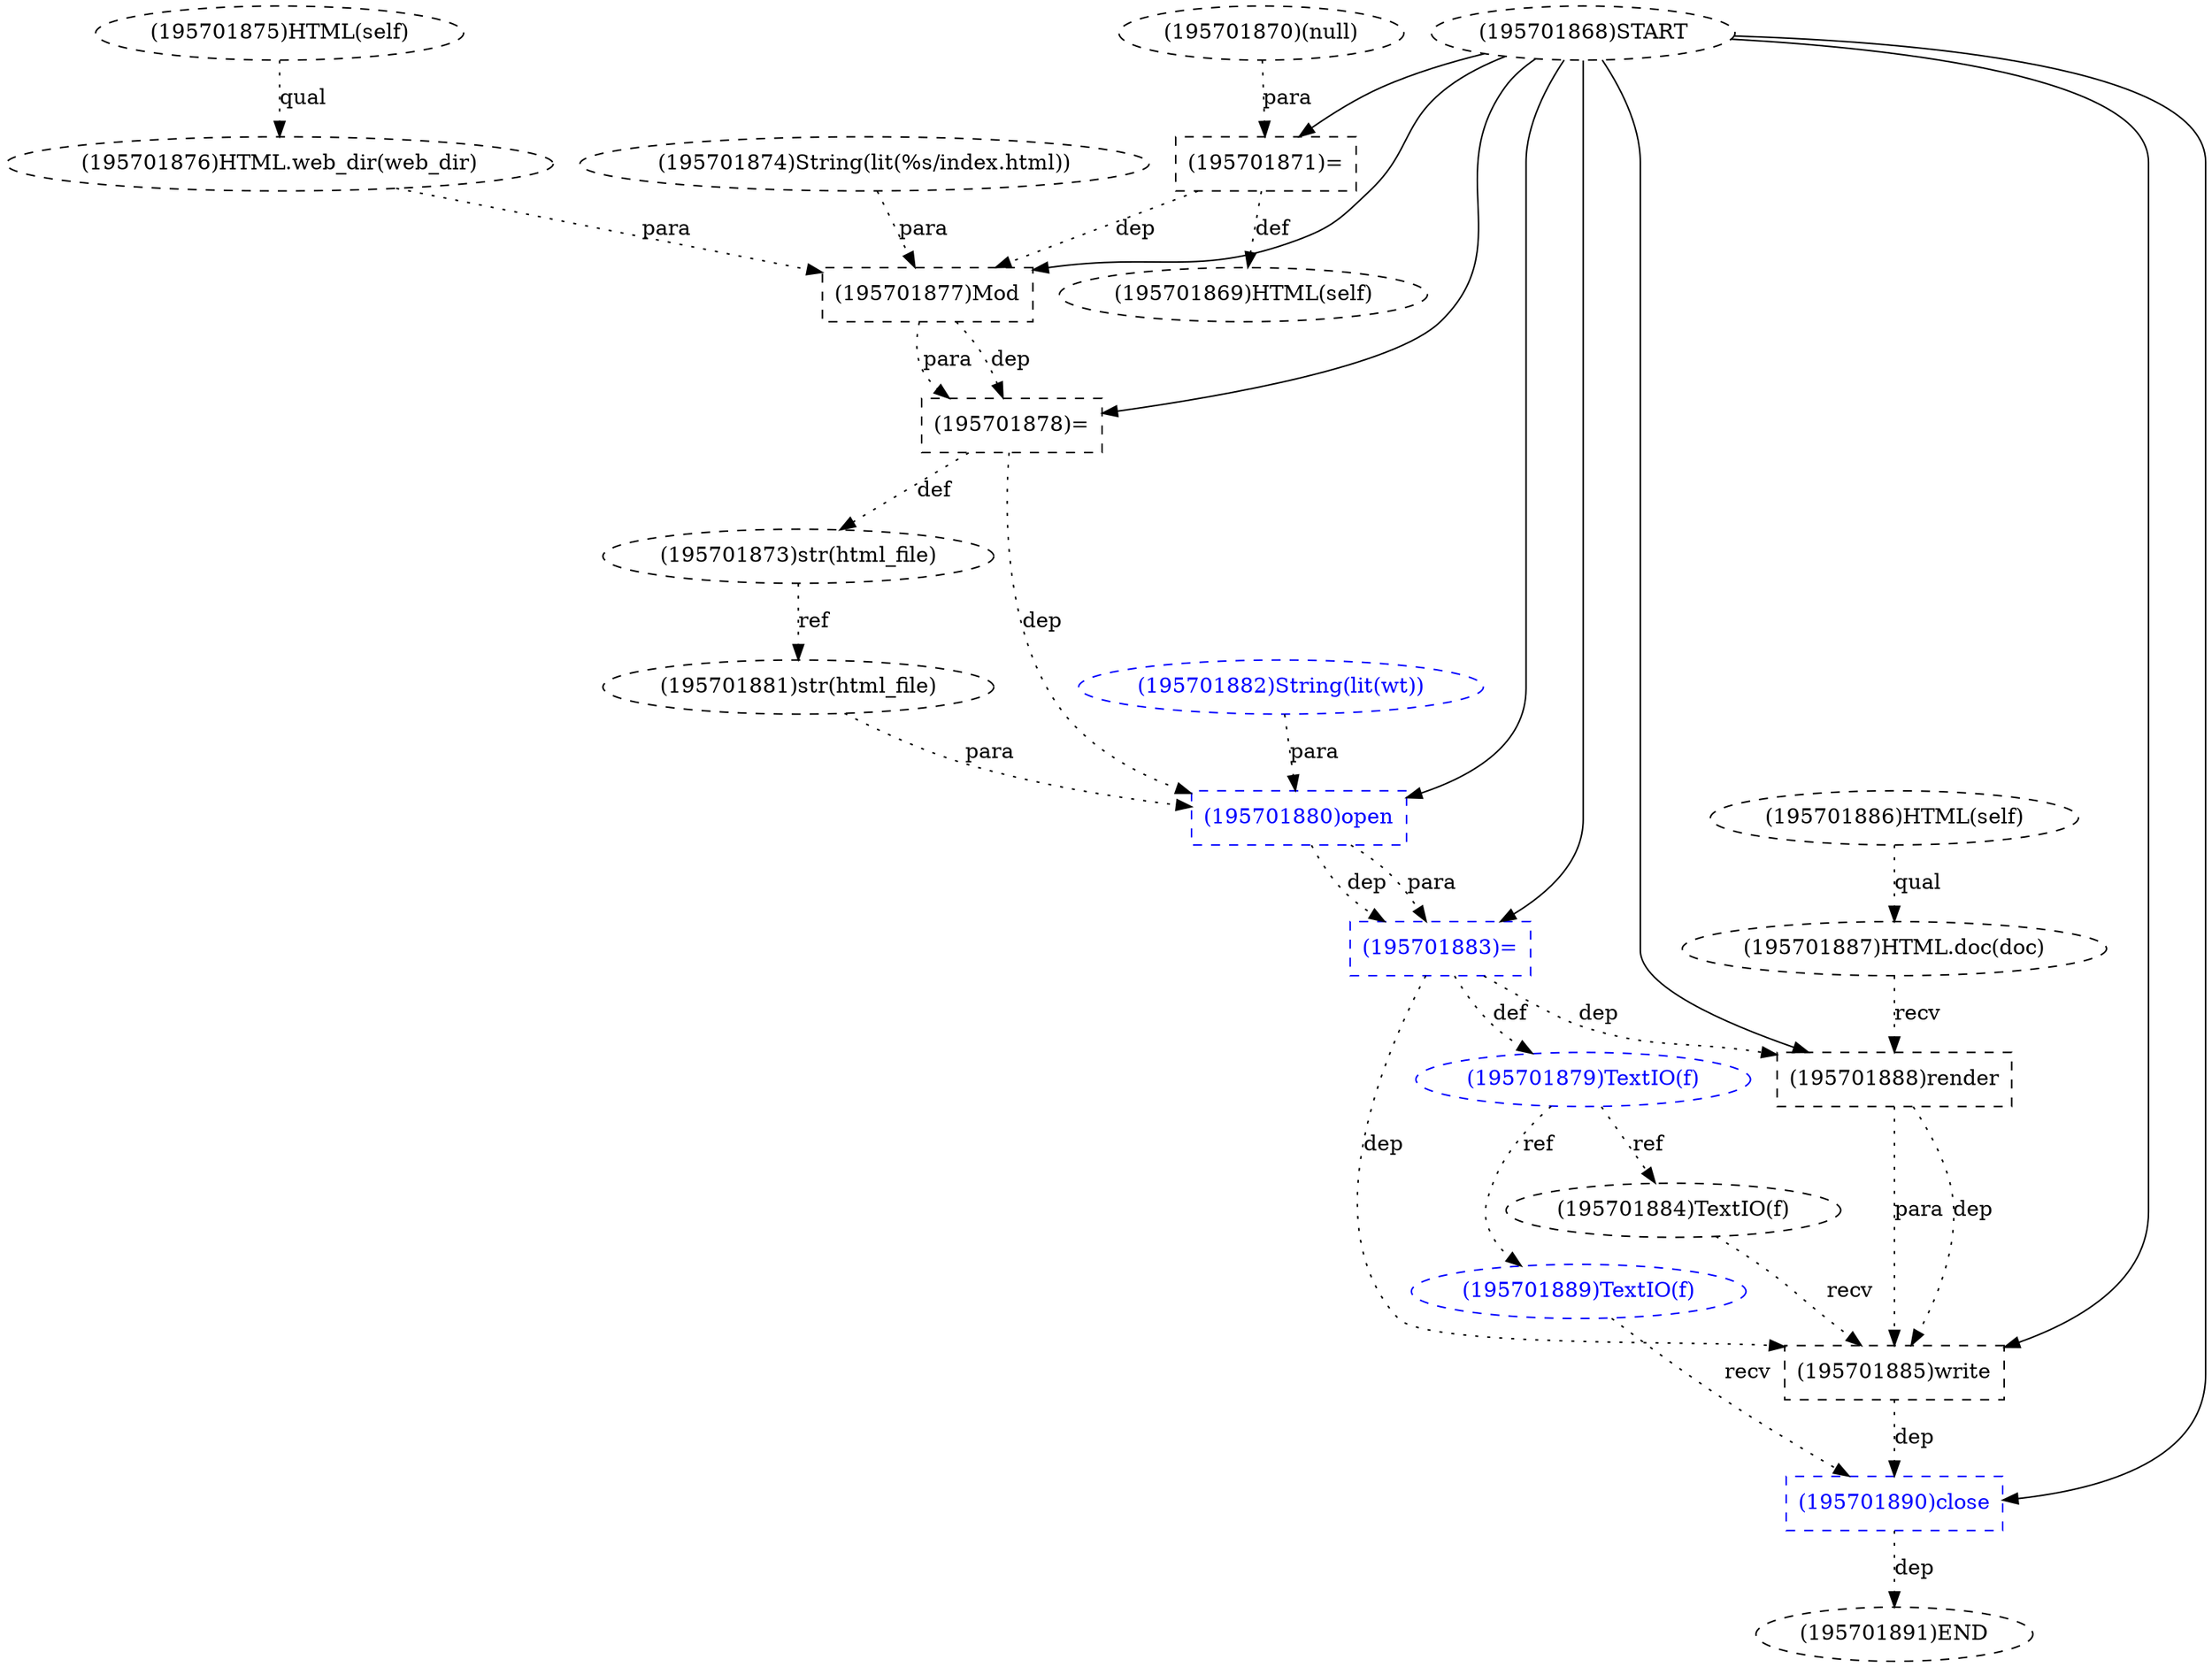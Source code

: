 digraph G {
1 [label="(195701874)String(lit(%s/index.html))" shape=ellipse style=dashed]
2 [label="(195701886)HTML(self)" shape=ellipse style=dashed]
3 [label="(195701888)render" shape=box style=dashed]
4 [label="(195701880)open" shape=box style=dashed color=blue fontcolor=blue]
5 [label="(195701882)String(lit(wt))" shape=ellipse style=dashed color=blue fontcolor=blue]
6 [label="(195701885)write" shape=box style=dashed]
7 [label="(195701883)=" shape=box style=dashed color=blue fontcolor=blue]
8 [label="(195701889)TextIO(f)" shape=ellipse style=dashed color=blue fontcolor=blue]
9 [label="(195701877)Mod" shape=box style=dashed]
10 [label="(195701887)HTML.doc(doc)" shape=ellipse style=dashed]
11 [label="(195701876)HTML.web_dir(web_dir)" shape=ellipse style=dashed]
12 [label="(195701873)str(html_file)" shape=ellipse style=dashed]
13 [label="(195701875)HTML(self)" shape=ellipse style=dashed]
14 [label="(195701878)=" shape=box style=dashed]
15 [label="(195701881)str(html_file)" shape=ellipse style=dashed]
16 [label="(195701890)close" shape=box style=dashed color=blue fontcolor=blue]
17 [label="(195701870)(null)" shape=ellipse style=dashed]
18 [label="(195701891)END" style=dashed]
19 [label="(195701871)=" shape=box style=dashed]
20 [label="(195701879)TextIO(f)" shape=ellipse style=dashed color=blue fontcolor=blue]
21 [label="(195701868)START" style=dashed]
22 [label="(195701869)HTML(self)" shape=ellipse style=dashed]
23 [label="(195701884)TextIO(f)" shape=ellipse style=dashed]
21 -> 3 [label="" style=solid];
10 -> 3 [label="recv" style=dotted];
7 -> 3 [label="dep" style=dotted];
21 -> 4 [label="" style=solid];
15 -> 4 [label="para" style=dotted];
5 -> 4 [label="para" style=dotted];
14 -> 4 [label="dep" style=dotted];
21 -> 6 [label="" style=solid];
23 -> 6 [label="recv" style=dotted];
3 -> 6 [label="dep" style=dotted];
3 -> 6 [label="para" style=dotted];
7 -> 6 [label="dep" style=dotted];
21 -> 7 [label="" style=solid];
4 -> 7 [label="dep" style=dotted];
4 -> 7 [label="para" style=dotted];
20 -> 8 [label="ref" style=dotted];
21 -> 9 [label="" style=solid];
1 -> 9 [label="para" style=dotted];
11 -> 9 [label="para" style=dotted];
19 -> 9 [label="dep" style=dotted];
2 -> 10 [label="qual" style=dotted];
13 -> 11 [label="qual" style=dotted];
14 -> 12 [label="def" style=dotted];
21 -> 14 [label="" style=solid];
9 -> 14 [label="dep" style=dotted];
9 -> 14 [label="para" style=dotted];
12 -> 15 [label="ref" style=dotted];
21 -> 16 [label="" style=solid];
8 -> 16 [label="recv" style=dotted];
6 -> 16 [label="dep" style=dotted];
16 -> 18 [label="dep" style=dotted];
21 -> 19 [label="" style=solid];
17 -> 19 [label="para" style=dotted];
7 -> 20 [label="def" style=dotted];
19 -> 22 [label="def" style=dotted];
20 -> 23 [label="ref" style=dotted];
}